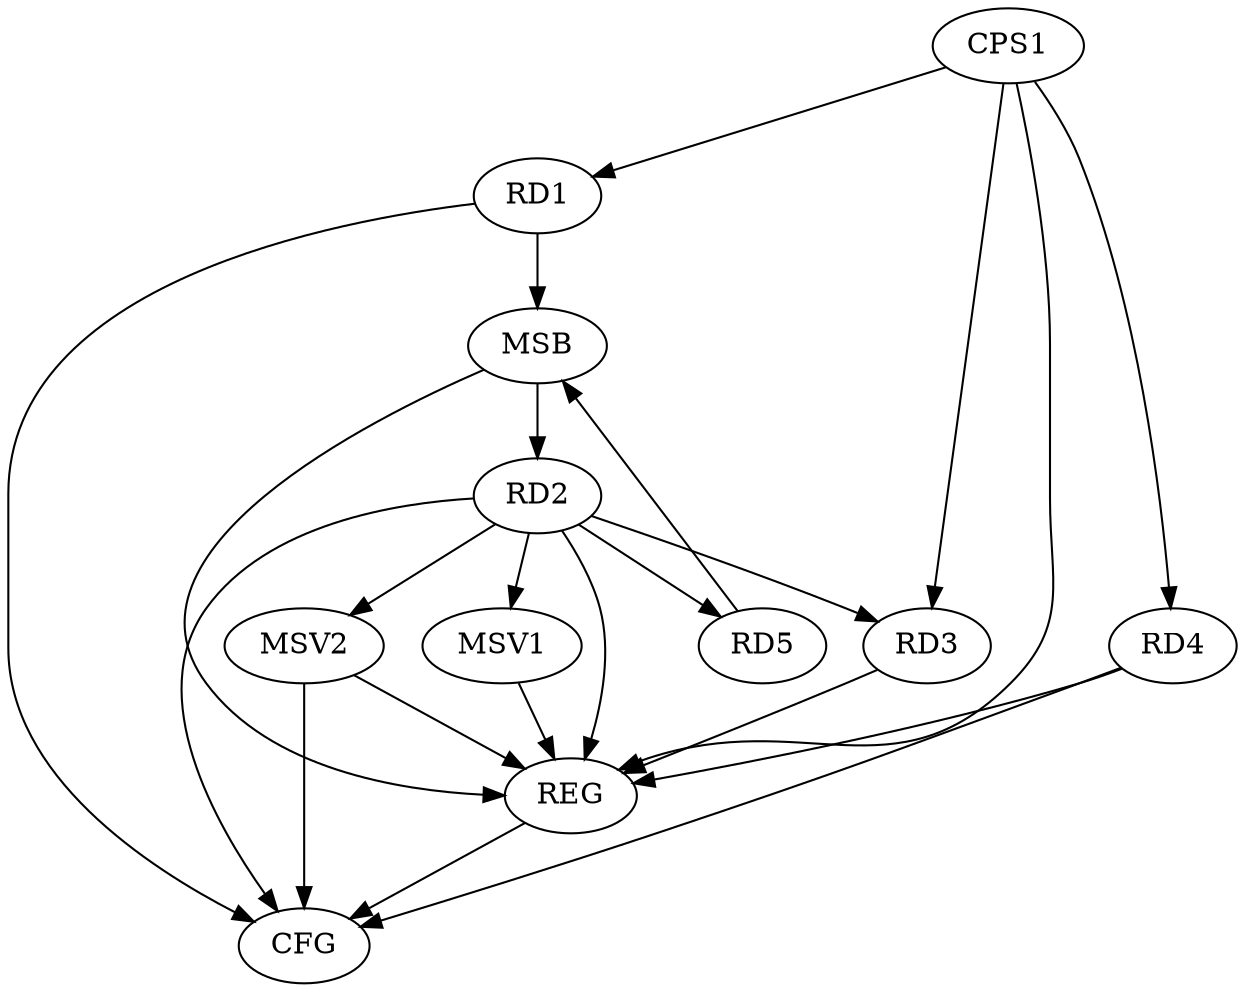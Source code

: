 strict digraph G {
  RD1 [ label="RD1" ];
  RD2 [ label="RD2" ];
  RD3 [ label="RD3" ];
  RD4 [ label="RD4" ];
  RD5 [ label="RD5" ];
  CPS1 [ label="CPS1" ];
  REG [ label="REG" ];
  MSB [ label="MSB" ];
  CFG [ label="CFG" ];
  MSV1 [ label="MSV1" ];
  MSV2 [ label="MSV2" ];
  RD2 -> RD3;
  RD2 -> RD5;
  CPS1 -> RD1;
  CPS1 -> RD3;
  CPS1 -> RD4;
  RD2 -> REG;
  RD3 -> REG;
  RD4 -> REG;
  CPS1 -> REG;
  RD1 -> MSB;
  MSB -> REG;
  RD5 -> MSB;
  MSB -> RD2;
  RD2 -> CFG;
  RD4 -> CFG;
  RD1 -> CFG;
  REG -> CFG;
  RD2 -> MSV1;
  MSV1 -> REG;
  RD2 -> MSV2;
  MSV2 -> REG;
  MSV2 -> CFG;
}
